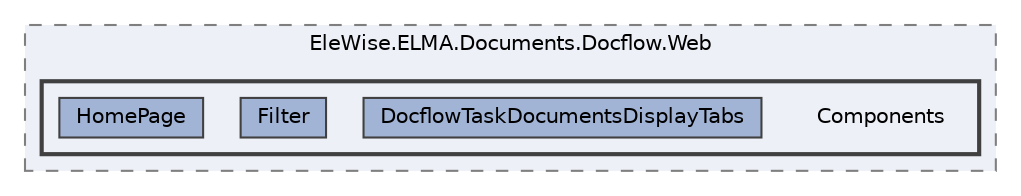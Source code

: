 digraph "Web/Modules/EleWise.ELMA.Documents.Docflow.Web/Components"
{
 // LATEX_PDF_SIZE
  bgcolor="transparent";
  edge [fontname=Helvetica,fontsize=10,labelfontname=Helvetica,labelfontsize=10];
  node [fontname=Helvetica,fontsize=10,shape=box,height=0.2,width=0.4];
  compound=true
  subgraph clusterdir_ba52edece981b4f21cbf7e0bbcb9a866 {
    graph [ bgcolor="#edf0f7", pencolor="grey50", label="EleWise.ELMA.Documents.Docflow.Web", fontname=Helvetica,fontsize=10 style="filled,dashed", URL="dir_ba52edece981b4f21cbf7e0bbcb9a866.html",tooltip=""]
  subgraph clusterdir_9036334f73c3394eff9aaad41ace81c5 {
    graph [ bgcolor="#edf0f7", pencolor="grey25", label="", fontname=Helvetica,fontsize=10 style="filled,bold", URL="dir_9036334f73c3394eff9aaad41ace81c5.html",tooltip=""]
    dir_9036334f73c3394eff9aaad41ace81c5 [shape=plaintext, label="Components"];
  dir_a84c6e60229a0a2ef1c895de03f254cb [label="DocflowTaskDocumentsDisplayTabs", fillcolor="#a2b4d6", color="grey25", style="filled", URL="dir_a84c6e60229a0a2ef1c895de03f254cb.html",tooltip=""];
  dir_fd3316bd6857eb26415885837d00f4f4 [label="Filter", fillcolor="#a2b4d6", color="grey25", style="filled", URL="dir_fd3316bd6857eb26415885837d00f4f4.html",tooltip=""];
  dir_9a24be75b738a488b1d66fc6edeb232f [label="HomePage", fillcolor="#a2b4d6", color="grey25", style="filled", URL="dir_9a24be75b738a488b1d66fc6edeb232f.html",tooltip=""];
  }
  }
}
